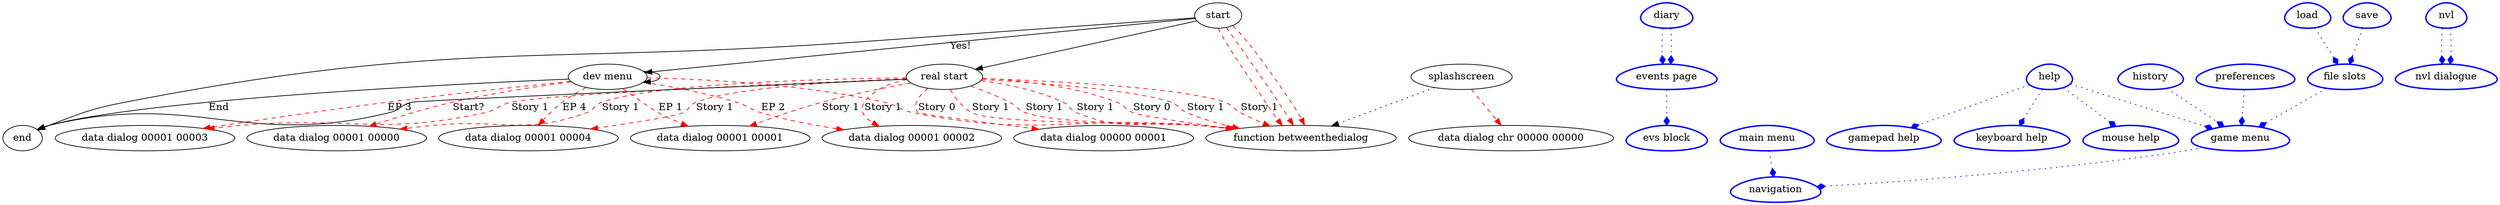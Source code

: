 digraph  {
	
	n34[label="data dialog 00000 00001"];
	n35[label="data dialog 00001 00000"];
	n36[label="data dialog 00001 00001"];
	n37[label="data dialog 00001 00002"];
	n38[label="data dialog 00001 00003"];
	n39[label="data dialog 00001 00004"];
	n2[label="data dialog chr 00000 00000"];
	n31[label="dev menu"];
	n42[color="blue",label="diary",shape="egg",style="bold"];
	n32[label="end"];
	n43[color="blue",label="events page",shape="egg",style="bold"];
	n44[color="blue",label="evs block",shape="egg",style="bold"];
	n15[color="blue",label="file slots",shape="egg",style="bold"];
	n29[label="function betweenthedialog"];
	n13[color="blue",label="game menu",shape="egg",style="bold"];
	n22[color="blue",label="gamepad help",shape="egg",style="bold"];
	n19[color="blue",label="help",shape="egg",style="bold"];
	n18[color="blue",label="history",shape="egg",style="bold"];
	n20[color="blue",label="keyboard help",shape="egg",style="bold"];
	n16[color="blue",label="load",shape="egg",style="bold"];
	n12[color="blue",label="main menu",shape="egg",style="bold"];
	n21[color="blue",label="mouse help",shape="egg",style="bold"];
	n11[color="blue",label="navigation",shape="egg",style="bold"];
	n25[color="blue",label="nvl",shape="egg",style="bold"];
	n26[color="blue",label="nvl dialogue",shape="egg",style="bold"];
	n17[color="blue",label="preferences",shape="egg",style="bold"];
	n33[label="real start"];
	n14[color="blue",label="save",shape="egg",style="bold"];
	n28[label="splashscreen"];
	n30[label="start"];
	n31->n35[color="red",label="Start?",style="dashed"];
	n31->n36[color="red",label="EP 1",style="dashed"];
	n31->n37[color="red",label="EP 2",style="dashed"];
	n31->n38[color="red",label="EP 3",style="dashed"];
	n31->n39[color="red",label="EP 4",style="dashed"];
	n31->n32[label="End"];
	n31->n29[color="red",style="dashed"];
	n31->n31;
	n42->n43[arrowhead="diamond",arrowtail="inv",color="blue",style="dotted"];
	n42->n43[arrowhead="diamond",arrowtail="inv",color="blue",style="dotted"];
	n43->n44[arrowhead="diamond",arrowtail="inv",color="blue",style="dotted"];
	n15->n13[arrowhead="diamond",arrowtail="inv",color="blue",style="dotted"];
	n13->n11[arrowhead="diamond",arrowtail="inv",color="blue",style="dotted"];
	n19->n13[arrowhead="diamond",arrowtail="inv",color="blue",style="dotted"];
	n19->n20[arrowhead="diamond",arrowtail="inv",color="blue",style="dotted"];
	n19->n21[arrowhead="diamond",arrowtail="inv",color="blue",style="dotted"];
	n19->n22[arrowhead="diamond",arrowtail="inv",color="blue",style="dotted"];
	n18->n13[arrowhead="diamond",arrowtail="inv",color="blue",style="dotted"];
	n16->n15[arrowhead="diamond",arrowtail="inv",color="blue",style="dotted"];
	n12->n11[arrowhead="diamond",arrowtail="inv",color="blue",style="dotted"];
	n25->n26[arrowhead="diamond",arrowtail="inv",color="blue",style="dotted"];
	n25->n26[arrowhead="diamond",arrowtail="inv",color="blue",style="dotted"];
	n17->n13[arrowhead="diamond",arrowtail="inv",color="blue",style="dotted"];
	n33->n29[color="red",label="Story 0",style="dashed"];
	n33->n34[color="red",label="Story 0",style="dashed"];
	n33->n29[color="red",label="Story 1",style="dashed"];
	n33->n35[color="red",label="Story 1",style="dashed"];
	n33->n29[color="red",label="Story 1",style="dashed"];
	n33->n36[color="red",label="Story 1",style="dashed"];
	n33->n29[color="red",label="Story 1",style="dashed"];
	n33->n37[color="red",label="Story 1",style="dashed"];
	n33->n29[color="red",label="Story 1",style="dashed"];
	n33->n38[color="red",label="Story 1",style="dashed"];
	n33->n29[color="red",label="Story 1",style="dashed"];
	n33->n39[color="red",label="Story 1",style="dashed"];
	n33->n32;
	n14->n15[arrowhead="diamond",arrowtail="inv",color="blue",style="dotted"];
	n28->n2[color="red",style="dashed"];
	n28->n29[style="dotted"];
	n30->n29[color="red",style="dashed"];
	n30->n29[color="red",style="dashed"];
	n30->n31[label="Yes!"];
	n30->n32;
	n30->n29[color="red",style="dashed"];
	n30->n33;
	
}

